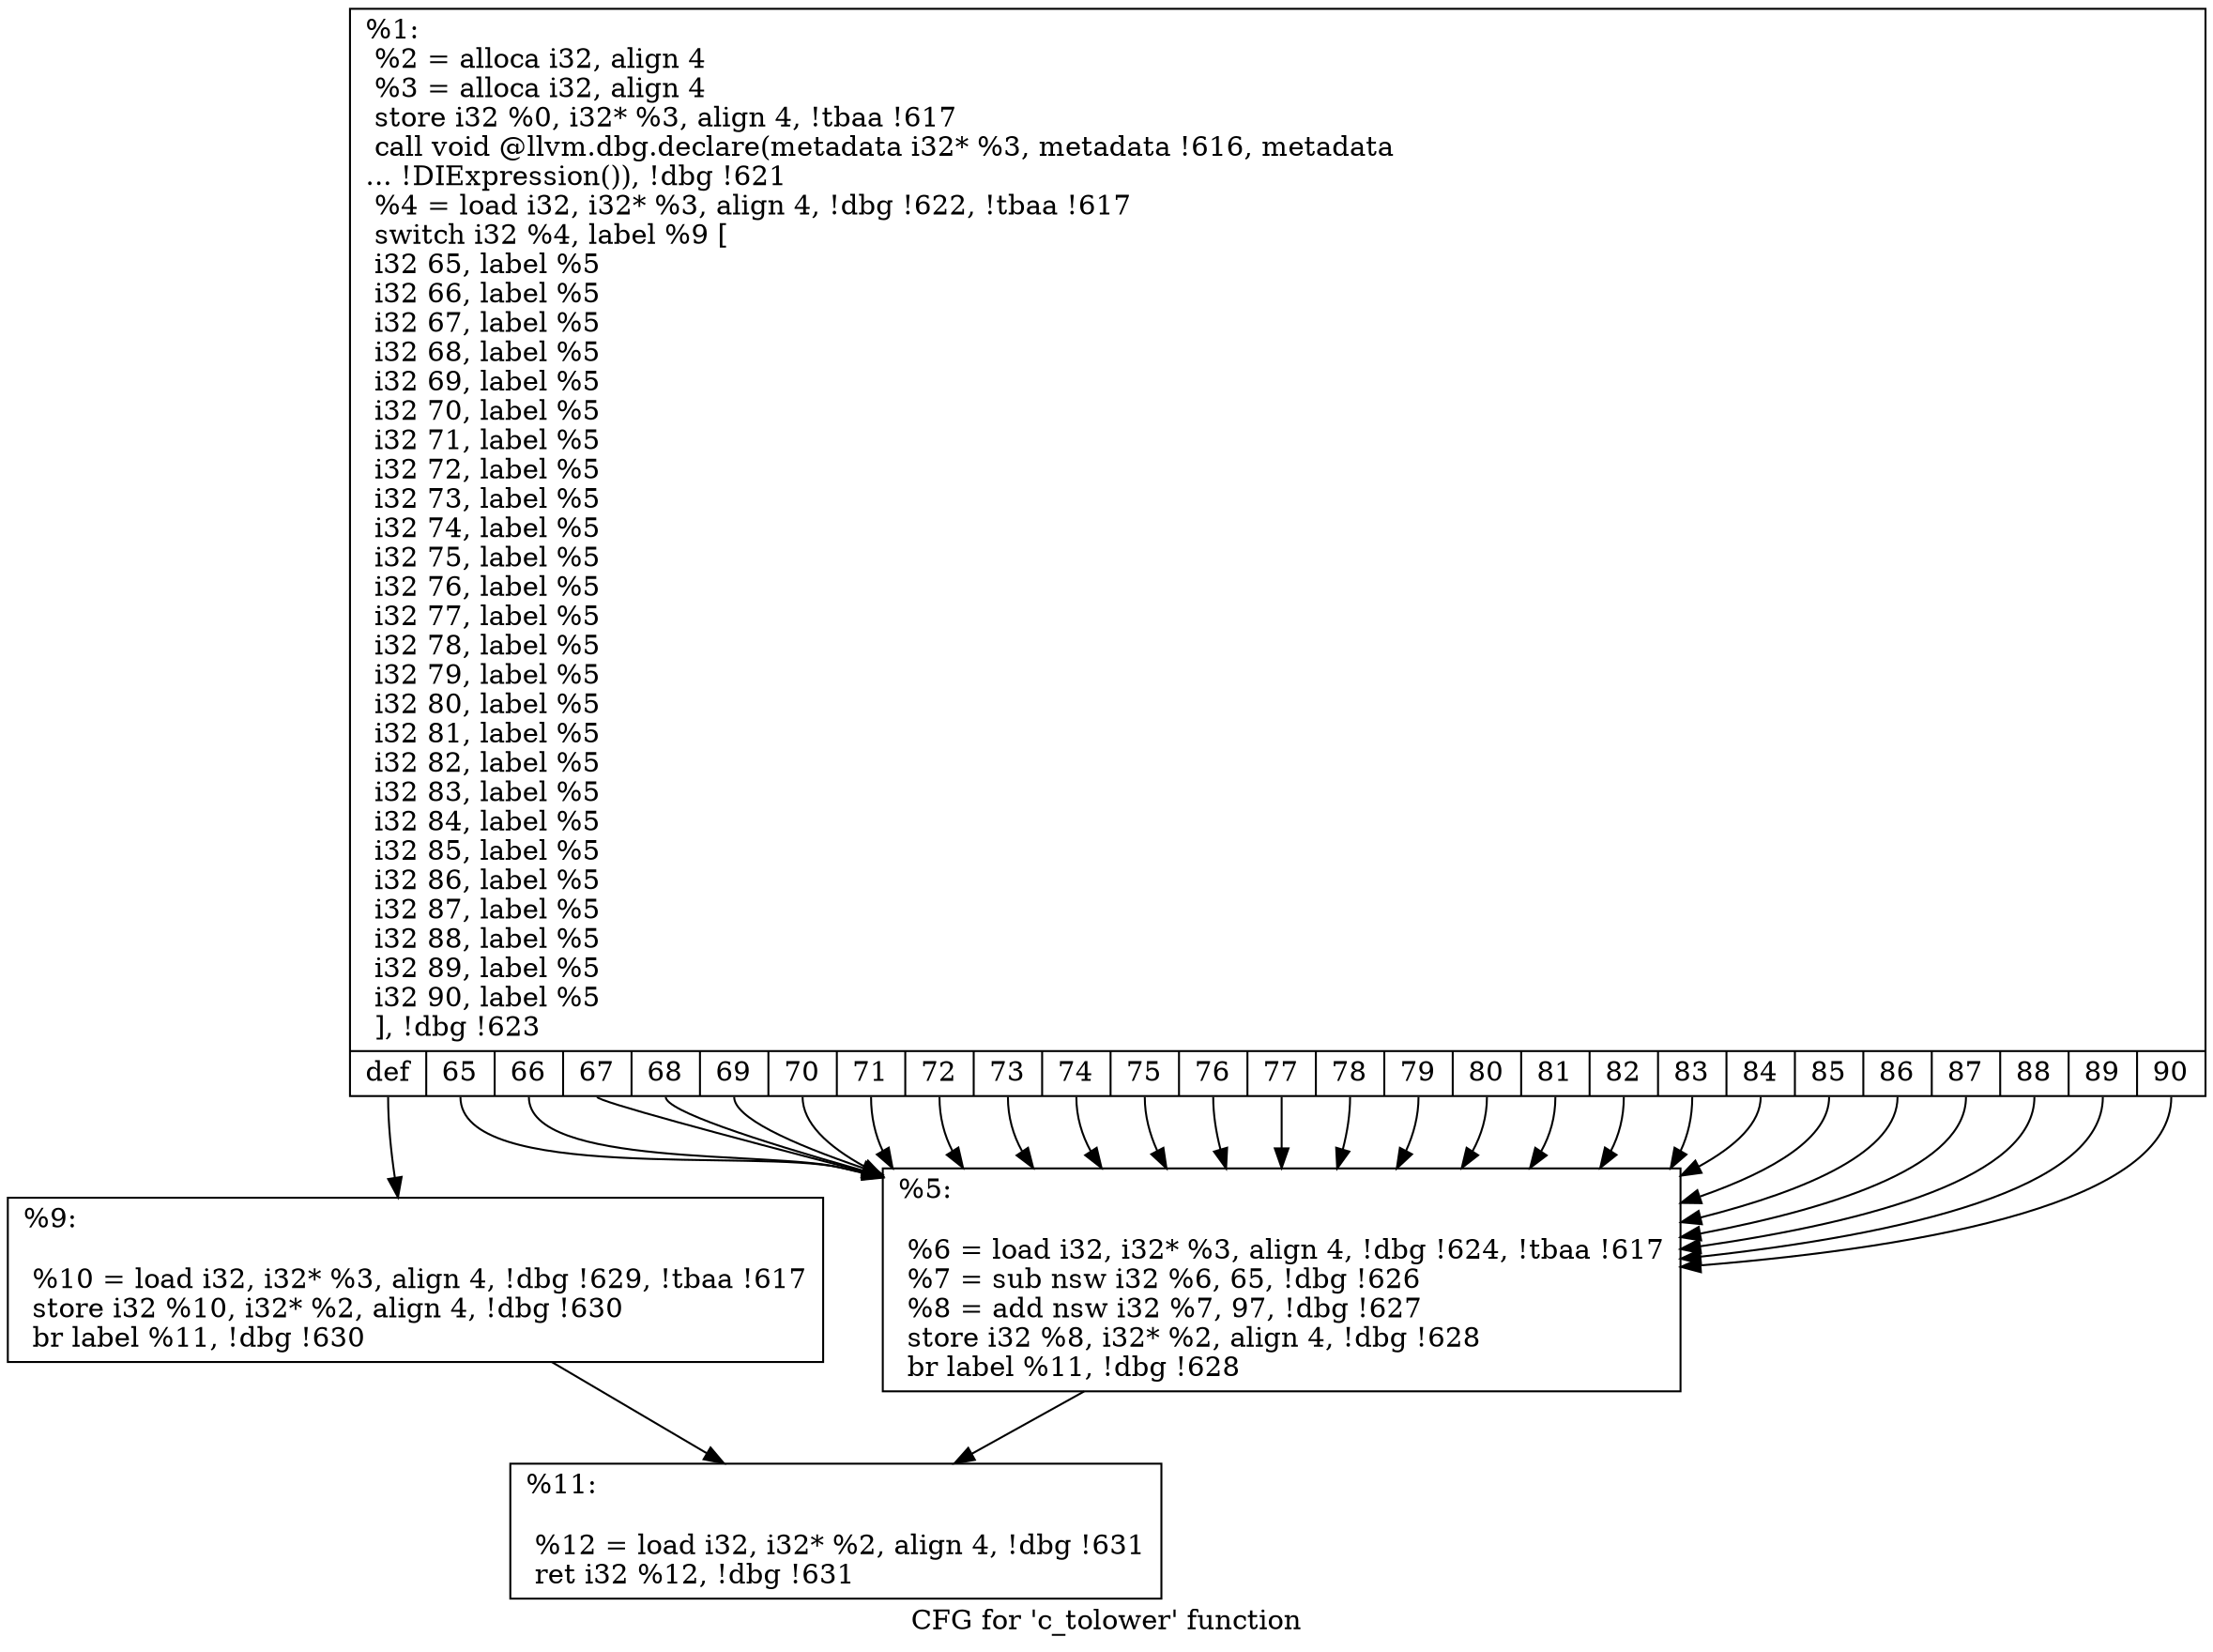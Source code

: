 digraph "CFG for 'c_tolower' function" {
	label="CFG for 'c_tolower' function";

	Node0x14fb9f0 [shape=record,label="{%1:\l  %2 = alloca i32, align 4\l  %3 = alloca i32, align 4\l  store i32 %0, i32* %3, align 4, !tbaa !617\l  call void @llvm.dbg.declare(metadata i32* %3, metadata !616, metadata\l... !DIExpression()), !dbg !621\l  %4 = load i32, i32* %3, align 4, !dbg !622, !tbaa !617\l  switch i32 %4, label %9 [\l    i32 65, label %5\l    i32 66, label %5\l    i32 67, label %5\l    i32 68, label %5\l    i32 69, label %5\l    i32 70, label %5\l    i32 71, label %5\l    i32 72, label %5\l    i32 73, label %5\l    i32 74, label %5\l    i32 75, label %5\l    i32 76, label %5\l    i32 77, label %5\l    i32 78, label %5\l    i32 79, label %5\l    i32 80, label %5\l    i32 81, label %5\l    i32 82, label %5\l    i32 83, label %5\l    i32 84, label %5\l    i32 85, label %5\l    i32 86, label %5\l    i32 87, label %5\l    i32 88, label %5\l    i32 89, label %5\l    i32 90, label %5\l  ], !dbg !623\l|{<s0>def|<s1>65|<s2>66|<s3>67|<s4>68|<s5>69|<s6>70|<s7>71|<s8>72|<s9>73|<s10>74|<s11>75|<s12>76|<s13>77|<s14>78|<s15>79|<s16>80|<s17>81|<s18>82|<s19>83|<s20>84|<s21>85|<s22>86|<s23>87|<s24>88|<s25>89|<s26>90}}"];
	Node0x14fb9f0:s0 -> Node0x14fba90;
	Node0x14fb9f0:s1 -> Node0x14fba40;
	Node0x14fb9f0:s2 -> Node0x14fba40;
	Node0x14fb9f0:s3 -> Node0x14fba40;
	Node0x14fb9f0:s4 -> Node0x14fba40;
	Node0x14fb9f0:s5 -> Node0x14fba40;
	Node0x14fb9f0:s6 -> Node0x14fba40;
	Node0x14fb9f0:s7 -> Node0x14fba40;
	Node0x14fb9f0:s8 -> Node0x14fba40;
	Node0x14fb9f0:s9 -> Node0x14fba40;
	Node0x14fb9f0:s10 -> Node0x14fba40;
	Node0x14fb9f0:s11 -> Node0x14fba40;
	Node0x14fb9f0:s12 -> Node0x14fba40;
	Node0x14fb9f0:s13 -> Node0x14fba40;
	Node0x14fb9f0:s14 -> Node0x14fba40;
	Node0x14fb9f0:s15 -> Node0x14fba40;
	Node0x14fb9f0:s16 -> Node0x14fba40;
	Node0x14fb9f0:s17 -> Node0x14fba40;
	Node0x14fb9f0:s18 -> Node0x14fba40;
	Node0x14fb9f0:s19 -> Node0x14fba40;
	Node0x14fb9f0:s20 -> Node0x14fba40;
	Node0x14fb9f0:s21 -> Node0x14fba40;
	Node0x14fb9f0:s22 -> Node0x14fba40;
	Node0x14fb9f0:s23 -> Node0x14fba40;
	Node0x14fb9f0:s24 -> Node0x14fba40;
	Node0x14fb9f0:s25 -> Node0x14fba40;
	Node0x14fb9f0:s26 -> Node0x14fba40;
	Node0x14fba40 [shape=record,label="{%5:\l\l  %6 = load i32, i32* %3, align 4, !dbg !624, !tbaa !617\l  %7 = sub nsw i32 %6, 65, !dbg !626\l  %8 = add nsw i32 %7, 97, !dbg !627\l  store i32 %8, i32* %2, align 4, !dbg !628\l  br label %11, !dbg !628\l}"];
	Node0x14fba40 -> Node0x14fbae0;
	Node0x14fba90 [shape=record,label="{%9:\l\l  %10 = load i32, i32* %3, align 4, !dbg !629, !tbaa !617\l  store i32 %10, i32* %2, align 4, !dbg !630\l  br label %11, !dbg !630\l}"];
	Node0x14fba90 -> Node0x14fbae0;
	Node0x14fbae0 [shape=record,label="{%11:\l\l  %12 = load i32, i32* %2, align 4, !dbg !631\l  ret i32 %12, !dbg !631\l}"];
}
